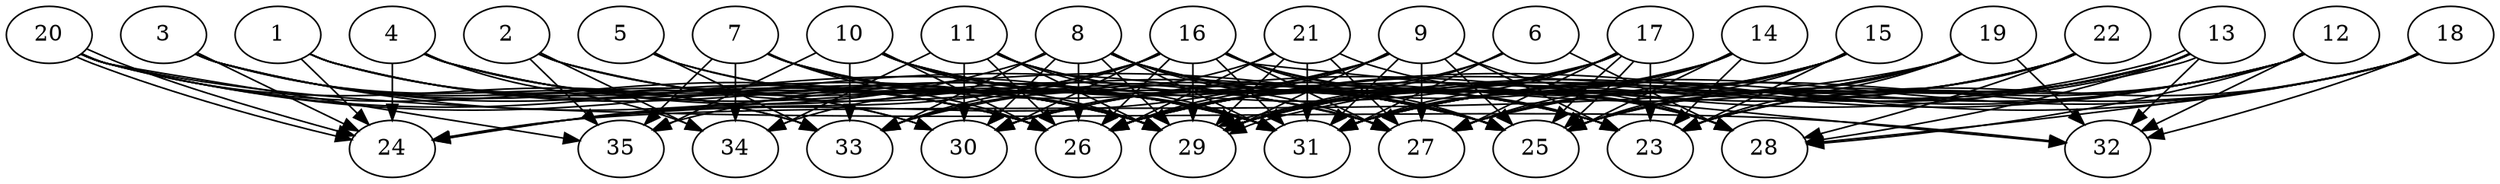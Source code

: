 // DAG automatically generated by daggen at Thu Oct  3 14:05:36 2019
// ./daggen --dot -n 35 --ccr 0.3 --fat 0.9 --regular 0.9 --density 0.9 --mindata 5242880 --maxdata 52428800 
digraph G {
  1 [size="107564373", alpha="0.19", expect_size="32269312"] 
  1 -> 24 [size ="32269312"]
  1 -> 26 [size ="32269312"]
  1 -> 29 [size ="32269312"]
  1 -> 30 [size ="32269312"]
  1 -> 31 [size ="32269312"]
  2 [size="149800960", alpha="0.11", expect_size="44940288"] 
  2 -> 25 [size ="44940288"]
  2 -> 29 [size ="44940288"]
  2 -> 31 [size ="44940288"]
  2 -> 34 [size ="44940288"]
  2 -> 35 [size ="44940288"]
  3 [size="119729493", alpha="0.11", expect_size="35918848"] 
  3 -> 24 [size ="35918848"]
  3 -> 25 [size ="35918848"]
  3 -> 26 [size ="35918848"]
  3 -> 29 [size ="35918848"]
  3 -> 30 [size ="35918848"]
  3 -> 33 [size ="35918848"]
  4 [size="49906347", alpha="0.06", expect_size="14971904"] 
  4 -> 24 [size ="14971904"]
  4 -> 25 [size ="14971904"]
  4 -> 26 [size ="14971904"]
  4 -> 27 [size ="14971904"]
  4 -> 29 [size ="14971904"]
  4 -> 34 [size ="14971904"]
  5 [size="138769067", alpha="0.13", expect_size="41630720"] 
  5 -> 29 [size ="41630720"]
  5 -> 31 [size ="41630720"]
  5 -> 33 [size ="41630720"]
  6 [size="152838827", alpha="0.16", expect_size="45851648"] 
  6 -> 26 [size ="45851648"]
  6 -> 28 [size ="45851648"]
  6 -> 29 [size ="45851648"]
  6 -> 31 [size ="45851648"]
  7 [size="151057067", alpha="0.13", expect_size="45317120"] 
  7 -> 23 [size ="45317120"]
  7 -> 26 [size ="45317120"]
  7 -> 27 [size ="45317120"]
  7 -> 29 [size ="45317120"]
  7 -> 31 [size ="45317120"]
  7 -> 34 [size ="45317120"]
  7 -> 35 [size ="45317120"]
  8 [size="51493547", alpha="0.17", expect_size="15448064"] 
  8 -> 23 [size ="15448064"]
  8 -> 24 [size ="15448064"]
  8 -> 25 [size ="15448064"]
  8 -> 26 [size ="15448064"]
  8 -> 27 [size ="15448064"]
  8 -> 28 [size ="15448064"]
  8 -> 29 [size ="15448064"]
  8 -> 30 [size ="15448064"]
  8 -> 31 [size ="15448064"]
  8 -> 33 [size ="15448064"]
  9 [size="35607893", alpha="0.10", expect_size="10682368"] 
  9 -> 23 [size ="10682368"]
  9 -> 24 [size ="10682368"]
  9 -> 25 [size ="10682368"]
  9 -> 26 [size ="10682368"]
  9 -> 27 [size ="10682368"]
  9 -> 28 [size ="10682368"]
  9 -> 29 [size ="10682368"]
  9 -> 30 [size ="10682368"]
  9 -> 31 [size ="10682368"]
  10 [size="74144427", alpha="0.13", expect_size="22243328"] 
  10 -> 23 [size ="22243328"]
  10 -> 25 [size ="22243328"]
  10 -> 26 [size ="22243328"]
  10 -> 29 [size ="22243328"]
  10 -> 31 [size ="22243328"]
  10 -> 33 [size ="22243328"]
  10 -> 35 [size ="22243328"]
  11 [size="82558293", alpha="0.01", expect_size="24767488"] 
  11 -> 23 [size ="24767488"]
  11 -> 25 [size ="24767488"]
  11 -> 26 [size ="24767488"]
  11 -> 29 [size ="24767488"]
  11 -> 30 [size ="24767488"]
  11 -> 31 [size ="24767488"]
  11 -> 34 [size ="24767488"]
  12 [size="75776000", alpha="0.01", expect_size="22732800"] 
  12 -> 23 [size ="22732800"]
  12 -> 25 [size ="22732800"]
  12 -> 26 [size ="22732800"]
  12 -> 28 [size ="22732800"]
  12 -> 29 [size ="22732800"]
  12 -> 31 [size ="22732800"]
  12 -> 32 [size ="22732800"]
  13 [size="161576960", alpha="0.08", expect_size="48473088"] 
  13 -> 23 [size ="48473088"]
  13 -> 25 [size ="48473088"]
  13 -> 28 [size ="48473088"]
  13 -> 29 [size ="48473088"]
  13 -> 29 [size ="48473088"]
  13 -> 30 [size ="48473088"]
  13 -> 31 [size ="48473088"]
  13 -> 32 [size ="48473088"]
  14 [size="88872960", alpha="0.00", expect_size="26661888"] 
  14 -> 23 [size ="26661888"]
  14 -> 25 [size ="26661888"]
  14 -> 27 [size ="26661888"]
  14 -> 29 [size ="26661888"]
  14 -> 31 [size ="26661888"]
  14 -> 33 [size ="26661888"]
  15 [size="133877760", alpha="0.08", expect_size="40163328"] 
  15 -> 23 [size ="40163328"]
  15 -> 25 [size ="40163328"]
  15 -> 26 [size ="40163328"]
  15 -> 27 [size ="40163328"]
  15 -> 29 [size ="40163328"]
  15 -> 31 [size ="40163328"]
  16 [size="81978027", alpha="0.05", expect_size="24593408"] 
  16 -> 23 [size ="24593408"]
  16 -> 24 [size ="24593408"]
  16 -> 25 [size ="24593408"]
  16 -> 26 [size ="24593408"]
  16 -> 27 [size ="24593408"]
  16 -> 28 [size ="24593408"]
  16 -> 29 [size ="24593408"]
  16 -> 30 [size ="24593408"]
  16 -> 31 [size ="24593408"]
  16 -> 32 [size ="24593408"]
  16 -> 33 [size ="24593408"]
  16 -> 34 [size ="24593408"]
  17 [size="51271680", alpha="0.16", expect_size="15381504"] 
  17 -> 23 [size ="15381504"]
  17 -> 25 [size ="15381504"]
  17 -> 25 [size ="15381504"]
  17 -> 26 [size ="15381504"]
  17 -> 27 [size ="15381504"]
  17 -> 29 [size ="15381504"]
  17 -> 31 [size ="15381504"]
  17 -> 35 [size ="15381504"]
  18 [size="154265600", alpha="0.15", expect_size="46279680"] 
  18 -> 23 [size ="46279680"]
  18 -> 26 [size ="46279680"]
  18 -> 27 [size ="46279680"]
  18 -> 28 [size ="46279680"]
  18 -> 31 [size ="46279680"]
  18 -> 32 [size ="46279680"]
  19 [size="132287147", alpha="0.07", expect_size="39686144"] 
  19 -> 23 [size ="39686144"]
  19 -> 24 [size ="39686144"]
  19 -> 25 [size ="39686144"]
  19 -> 30 [size ="39686144"]
  19 -> 31 [size ="39686144"]
  19 -> 32 [size ="39686144"]
  20 [size="54306133", alpha="0.13", expect_size="16291840"] 
  20 -> 24 [size ="16291840"]
  20 -> 24 [size ="16291840"]
  20 -> 26 [size ="16291840"]
  20 -> 27 [size ="16291840"]
  20 -> 31 [size ="16291840"]
  20 -> 32 [size ="16291840"]
  20 -> 33 [size ="16291840"]
  20 -> 35 [size ="16291840"]
  21 [size="157706240", alpha="0.11", expect_size="47311872"] 
  21 -> 26 [size ="47311872"]
  21 -> 27 [size ="47311872"]
  21 -> 28 [size ="47311872"]
  21 -> 29 [size ="47311872"]
  21 -> 31 [size ="47311872"]
  21 -> 33 [size ="47311872"]
  22 [size="164662613", alpha="0.05", expect_size="49398784"] 
  22 -> 25 [size ="49398784"]
  22 -> 26 [size ="49398784"]
  22 -> 27 [size ="49398784"]
  22 -> 28 [size ="49398784"]
  22 -> 29 [size ="49398784"]
  23 [size="18346667", alpha="0.13", expect_size="5504000"] 
  24 [size="83510613", alpha="0.04", expect_size="25053184"] 
  25 [size="87005867", alpha="0.11", expect_size="26101760"] 
  26 [size="151227733", alpha="0.15", expect_size="45368320"] 
  27 [size="33324373", alpha="0.17", expect_size="9997312"] 
  28 [size="162259627", alpha="0.02", expect_size="48677888"] 
  29 [size="126474240", alpha="0.10", expect_size="37942272"] 
  30 [size="22603093", alpha="0.05", expect_size="6780928"] 
  31 [size="124651520", alpha="0.08", expect_size="37395456"] 
  32 [size="50848427", alpha="0.19", expect_size="15254528"] 
  33 [size="90811733", alpha="0.08", expect_size="27243520"] 
  34 [size="32218453", alpha="0.06", expect_size="9665536"] 
  35 [size="64791893", alpha="0.19", expect_size="19437568"] 
}
